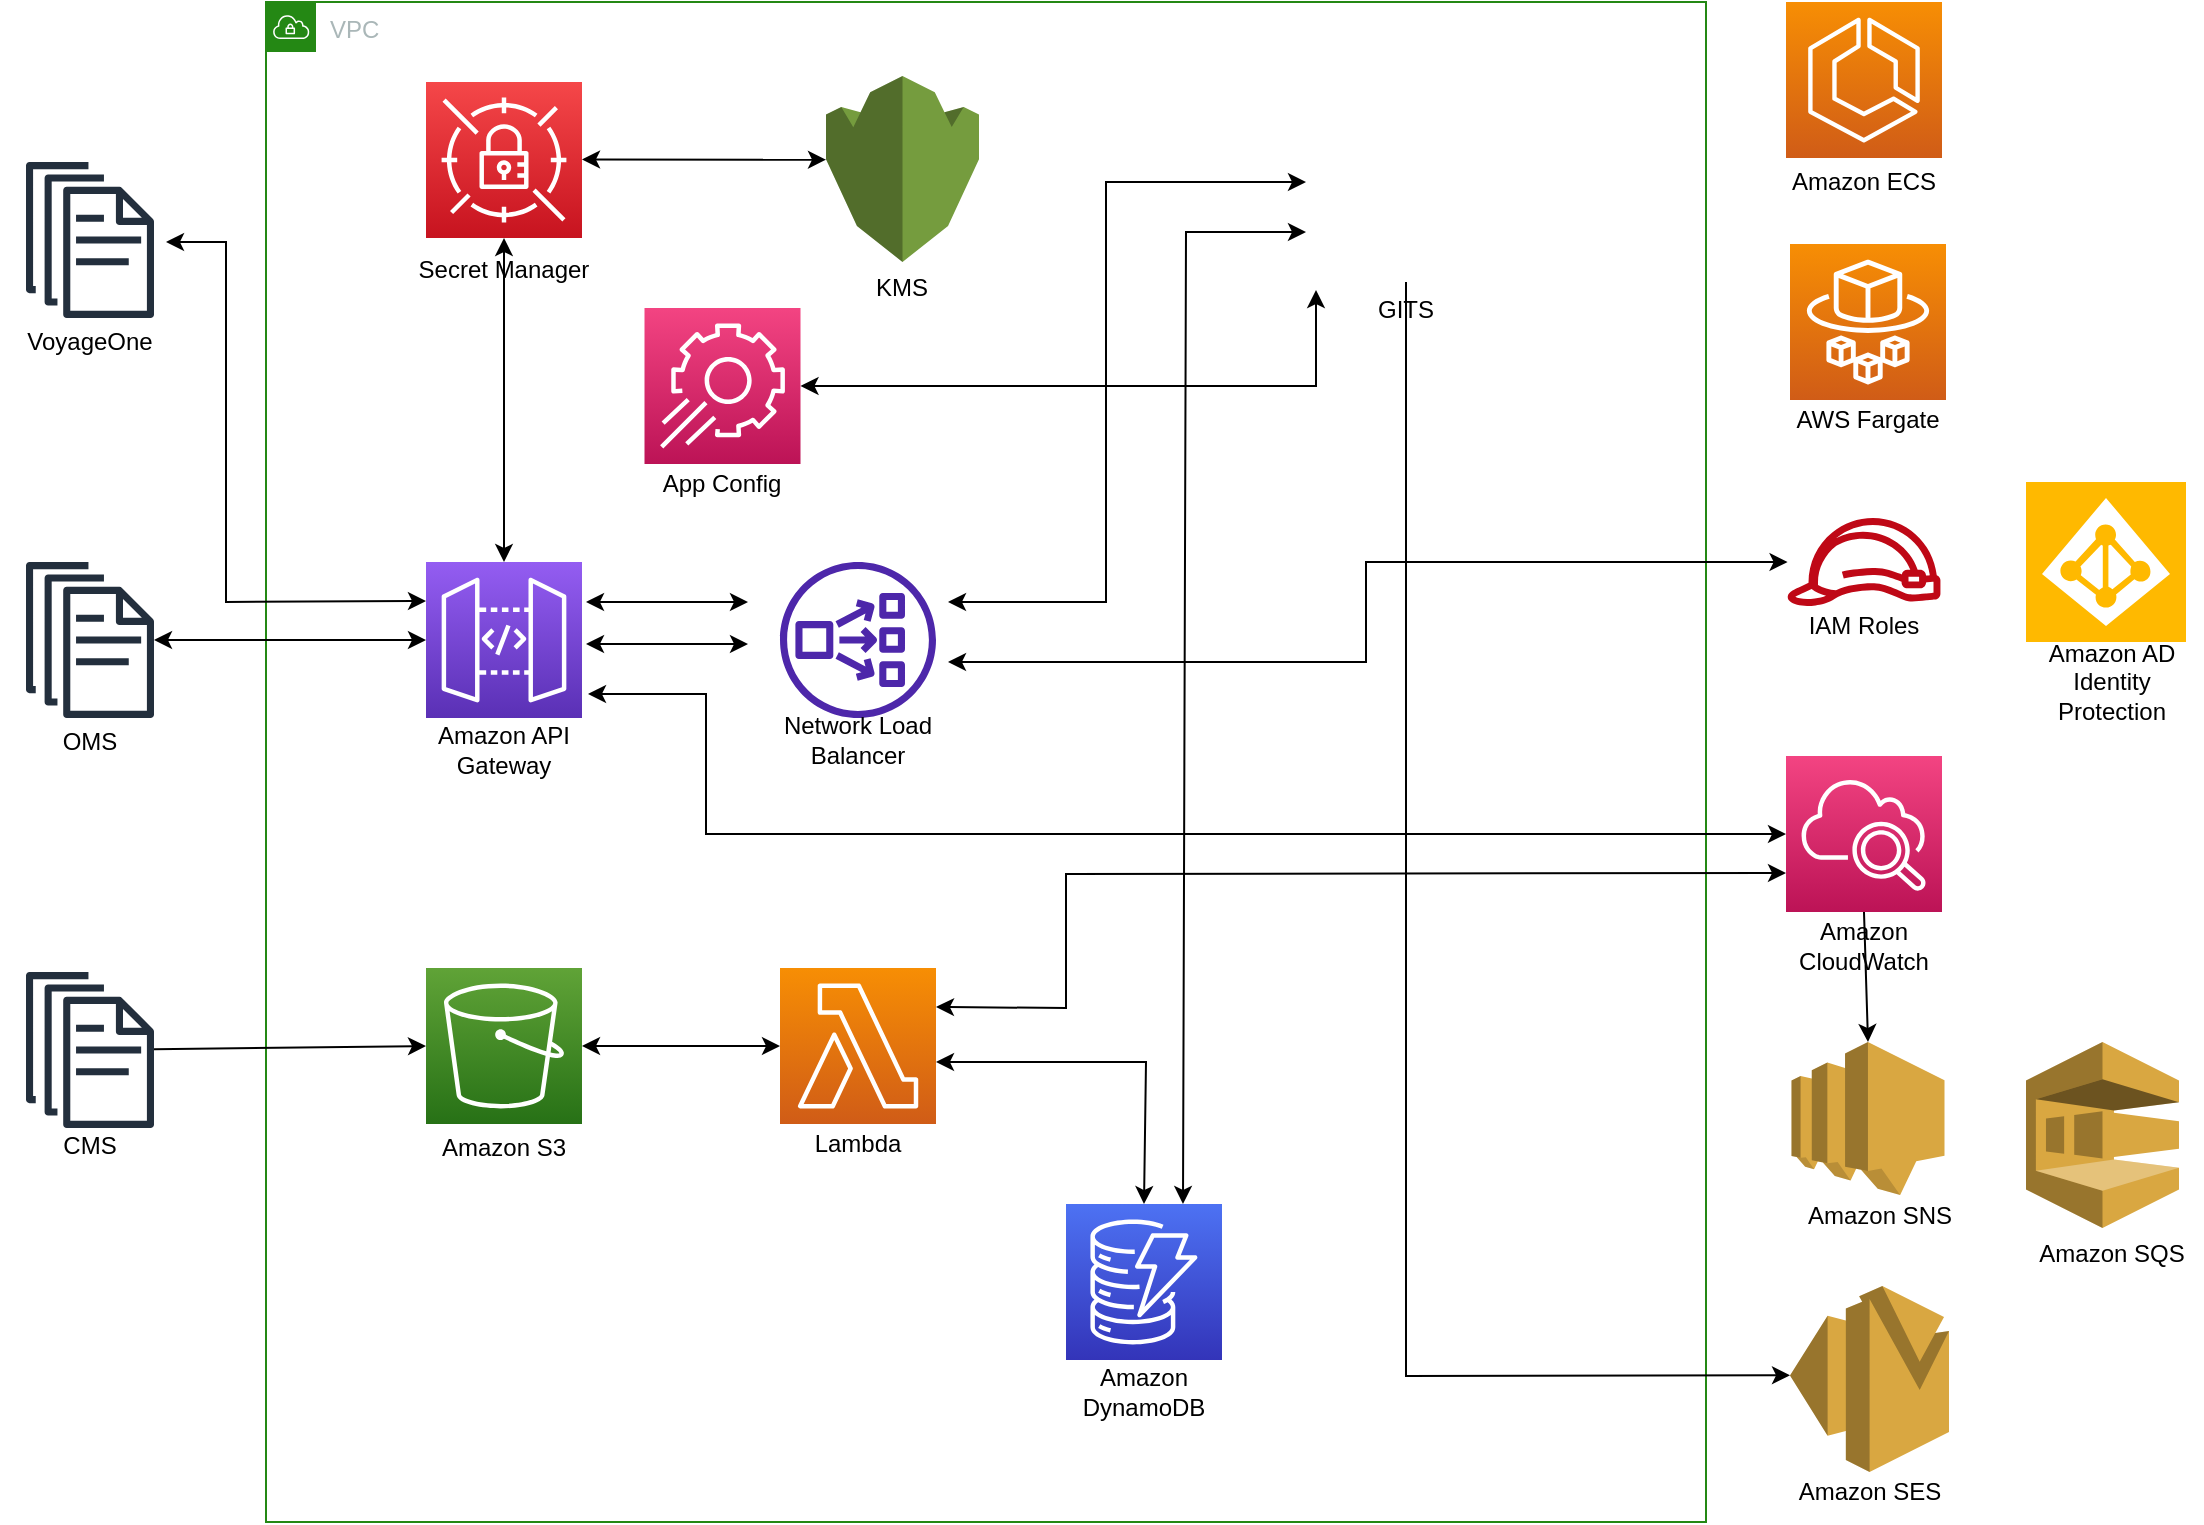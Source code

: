 <mxfile version="20.3.0" type="github">
  <diagram id="GOge8KaE7draZ93yZW2G" name="第 1 页">
    <mxGraphModel dx="3143" dy="1344" grid="1" gridSize="10" guides="1" tooltips="1" connect="1" arrows="1" fold="1" page="1" pageScale="1" pageWidth="850" pageHeight="1100" math="0" shadow="0">
      <root>
        <mxCell id="0" />
        <mxCell id="1" parent="0" />
        <mxCell id="2iRC5-7iKpfMeXqLxetu-1" value="VPC" style="points=[[0,0],[0.25,0],[0.5,0],[0.75,0],[1,0],[1,0.25],[1,0.5],[1,0.75],[1,1],[0.75,1],[0.5,1],[0.25,1],[0,1],[0,0.75],[0,0.5],[0,0.25]];outlineConnect=0;gradientColor=none;html=1;whiteSpace=wrap;fontSize=12;fontStyle=0;container=1;pointerEvents=0;collapsible=0;recursiveResize=0;shape=mxgraph.aws4.group;grIcon=mxgraph.aws4.group_vpc;strokeColor=#248814;fillColor=none;verticalAlign=top;align=left;spacingLeft=30;fontColor=#AAB7B8;dashed=0;" vertex="1" parent="1">
          <mxGeometry x="120" y="160" width="720" height="760" as="geometry" />
        </mxCell>
        <mxCell id="2iRC5-7iKpfMeXqLxetu-4" value="" style="sketch=0;points=[[0,0,0],[0.25,0,0],[0.5,0,0],[0.75,0,0],[1,0,0],[0,1,0],[0.25,1,0],[0.5,1,0],[0.75,1,0],[1,1,0],[0,0.25,0],[0,0.5,0],[0,0.75,0],[1,0.25,0],[1,0.5,0],[1,0.75,0]];outlineConnect=0;fontColor=#232F3E;gradientColor=#F54749;gradientDirection=north;fillColor=#C7131F;strokeColor=#ffffff;dashed=0;verticalLabelPosition=bottom;verticalAlign=top;align=center;html=1;fontSize=12;fontStyle=0;aspect=fixed;shape=mxgraph.aws4.resourceIcon;resIcon=mxgraph.aws4.secrets_manager;" vertex="1" parent="2iRC5-7iKpfMeXqLxetu-1">
          <mxGeometry x="80" y="40" width="78" height="78" as="geometry" />
        </mxCell>
        <mxCell id="2iRC5-7iKpfMeXqLxetu-5" value="Secret Manager" style="whiteSpace=wrap;html=1;fillColor=none;strokeColor=none;" vertex="1" parent="2iRC5-7iKpfMeXqLxetu-1">
          <mxGeometry x="74" y="124" width="90" height="20" as="geometry" />
        </mxCell>
        <mxCell id="2iRC5-7iKpfMeXqLxetu-6" value="" style="sketch=0;points=[[0,0,0],[0.25,0,0],[0.5,0,0],[0.75,0,0],[1,0,0],[0,1,0],[0.25,1,0],[0.5,1,0],[0.75,1,0],[1,1,0],[0,0.25,0],[0,0.5,0],[0,0.75,0],[1,0.25,0],[1,0.5,0],[1,0.75,0]];outlineConnect=0;fontColor=#232F3E;gradientColor=#60A337;gradientDirection=north;fillColor=#277116;strokeColor=#ffffff;dashed=0;verticalLabelPosition=bottom;verticalAlign=top;align=center;html=1;fontSize=12;fontStyle=0;aspect=fixed;shape=mxgraph.aws4.resourceIcon;resIcon=mxgraph.aws4.s3;" vertex="1" parent="2iRC5-7iKpfMeXqLxetu-1">
          <mxGeometry x="80" y="483" width="78" height="78" as="geometry" />
        </mxCell>
        <mxCell id="2iRC5-7iKpfMeXqLxetu-7" value="Amazon S3" style="whiteSpace=wrap;html=1;fillColor=none;strokeColor=none;" vertex="1" parent="2iRC5-7iKpfMeXqLxetu-1">
          <mxGeometry x="74" y="563" width="90" height="20" as="geometry" />
        </mxCell>
        <mxCell id="2iRC5-7iKpfMeXqLxetu-8" value="" style="sketch=0;points=[[0,0,0],[0.25,0,0],[0.5,0,0],[0.75,0,0],[1,0,0],[0,1,0],[0.25,1,0],[0.5,1,0],[0.75,1,0],[1,1,0],[0,0.25,0],[0,0.5,0],[0,0.75,0],[1,0.25,0],[1,0.5,0],[1,0.75,0]];outlineConnect=0;fontColor=#232F3E;gradientColor=#945DF2;gradientDirection=north;fillColor=#5A30B5;strokeColor=#ffffff;dashed=0;verticalLabelPosition=bottom;verticalAlign=top;align=center;html=1;fontSize=12;fontStyle=0;aspect=fixed;shape=mxgraph.aws4.resourceIcon;resIcon=mxgraph.aws4.api_gateway;" vertex="1" parent="2iRC5-7iKpfMeXqLxetu-1">
          <mxGeometry x="80" y="280" width="78" height="78" as="geometry" />
        </mxCell>
        <mxCell id="2iRC5-7iKpfMeXqLxetu-9" value="Amazon API&lt;br&gt;Gateway" style="whiteSpace=wrap;html=1;fillColor=none;strokeColor=none;" vertex="1" parent="2iRC5-7iKpfMeXqLxetu-1">
          <mxGeometry x="74" y="358" width="90" height="32" as="geometry" />
        </mxCell>
        <mxCell id="2iRC5-7iKpfMeXqLxetu-10" value="" style="sketch=0;outlineConnect=0;fontColor=#232F3E;gradientColor=none;fillColor=#4D27AA;strokeColor=none;dashed=0;verticalLabelPosition=bottom;verticalAlign=top;align=center;html=1;fontSize=12;fontStyle=0;aspect=fixed;pointerEvents=1;shape=mxgraph.aws4.network_load_balancer;" vertex="1" parent="2iRC5-7iKpfMeXqLxetu-1">
          <mxGeometry x="257" y="280" width="78" height="78" as="geometry" />
        </mxCell>
        <mxCell id="2iRC5-7iKpfMeXqLxetu-16" value="KMS" style="whiteSpace=wrap;html=1;fillColor=none;strokeColor=none;" vertex="1" parent="2iRC5-7iKpfMeXqLxetu-1">
          <mxGeometry x="273.25" y="133" width="90" height="20" as="geometry" />
        </mxCell>
        <mxCell id="2iRC5-7iKpfMeXqLxetu-24" value="" style="sketch=0;points=[[0,0,0],[0.25,0,0],[0.5,0,0],[0.75,0,0],[1,0,0],[0,1,0],[0.25,1,0],[0.5,1,0],[0.75,1,0],[1,1,0],[0,0.25,0],[0,0.5,0],[0,0.75,0],[1,0.25,0],[1,0.5,0],[1,0.75,0]];outlineConnect=0;fontColor=#232F3E;gradientColor=#4D72F3;gradientDirection=north;fillColor=#3334B9;strokeColor=#ffffff;dashed=0;verticalLabelPosition=bottom;verticalAlign=top;align=center;html=1;fontSize=12;fontStyle=0;aspect=fixed;shape=mxgraph.aws4.resourceIcon;resIcon=mxgraph.aws4.dynamodb;" vertex="1" parent="2iRC5-7iKpfMeXqLxetu-1">
          <mxGeometry x="400" y="601" width="78" height="78" as="geometry" />
        </mxCell>
        <mxCell id="2iRC5-7iKpfMeXqLxetu-25" value="" style="shape=image;html=1;verticalAlign=top;verticalLabelPosition=bottom;labelBackgroundColor=#ffffff;imageAspect=0;aspect=fixed;image=https://cdn0.iconfinder.com/data/icons/social-media-2104/24/social_media_social_media_logo_docker-128.png;fillColor=none;" vertex="1" parent="2iRC5-7iKpfMeXqLxetu-1">
          <mxGeometry x="520" y="40" width="100" height="100" as="geometry" />
        </mxCell>
        <mxCell id="2iRC5-7iKpfMeXqLxetu-26" value="" style="sketch=0;points=[[0,0,0],[0.25,0,0],[0.5,0,0],[0.75,0,0],[1,0,0],[0,1,0],[0.25,1,0],[0.5,1,0],[0.75,1,0],[1,1,0],[0,0.25,0],[0,0.5,0],[0,0.75,0],[1,0.25,0],[1,0.5,0],[1,0.75,0]];outlineConnect=0;fontColor=#232F3E;gradientColor=#F78E04;gradientDirection=north;fillColor=#D05C17;strokeColor=#ffffff;dashed=0;verticalLabelPosition=bottom;verticalAlign=top;align=center;html=1;fontSize=12;fontStyle=0;aspect=fixed;shape=mxgraph.aws4.resourceIcon;resIcon=mxgraph.aws4.lambda;" vertex="1" parent="2iRC5-7iKpfMeXqLxetu-1">
          <mxGeometry x="257" y="483" width="78" height="78" as="geometry" />
        </mxCell>
        <mxCell id="2iRC5-7iKpfMeXqLxetu-27" value="Lambda" style="whiteSpace=wrap;html=1;fillColor=none;strokeColor=none;" vertex="1" parent="2iRC5-7iKpfMeXqLxetu-1">
          <mxGeometry x="251" y="561" width="90" height="20" as="geometry" />
        </mxCell>
        <mxCell id="2iRC5-7iKpfMeXqLxetu-28" value="GITS" style="whiteSpace=wrap;html=1;fillColor=none;strokeColor=none;" vertex="1" parent="2iRC5-7iKpfMeXqLxetu-1">
          <mxGeometry x="525" y="144" width="90" height="20" as="geometry" />
        </mxCell>
        <mxCell id="2iRC5-7iKpfMeXqLxetu-31" value="Network Load Balancer" style="whiteSpace=wrap;html=1;fillColor=none;strokeColor=none;" vertex="1" parent="2iRC5-7iKpfMeXqLxetu-1">
          <mxGeometry x="251" y="358" width="90" height="22" as="geometry" />
        </mxCell>
        <mxCell id="2iRC5-7iKpfMeXqLxetu-32" value="Amazon DynamoDB" style="whiteSpace=wrap;html=1;fillColor=none;strokeColor=none;" vertex="1" parent="2iRC5-7iKpfMeXqLxetu-1">
          <mxGeometry x="394" y="679" width="90" height="32" as="geometry" />
        </mxCell>
        <mxCell id="2iRC5-7iKpfMeXqLxetu-51" value="" style="endArrow=classic;startArrow=classic;html=1;rounded=0;entryX=0.5;entryY=0;entryDx=0;entryDy=0;entryPerimeter=0;exitX=0.5;exitY=1;exitDx=0;exitDy=0;exitPerimeter=0;" edge="1" parent="2iRC5-7iKpfMeXqLxetu-1" source="2iRC5-7iKpfMeXqLxetu-4" target="2iRC5-7iKpfMeXqLxetu-8">
          <mxGeometry width="50" height="50" relative="1" as="geometry">
            <mxPoint x="150" y="190" as="sourcePoint" />
            <mxPoint x="286" y="190" as="targetPoint" />
          </mxGeometry>
        </mxCell>
        <mxCell id="2iRC5-7iKpfMeXqLxetu-52" value="" style="endArrow=classic;startArrow=classic;html=1;rounded=0;" edge="1" parent="2iRC5-7iKpfMeXqLxetu-1">
          <mxGeometry width="50" height="50" relative="1" as="geometry">
            <mxPoint x="160" y="300" as="sourcePoint" />
            <mxPoint x="241" y="300" as="targetPoint" />
          </mxGeometry>
        </mxCell>
        <mxCell id="2iRC5-7iKpfMeXqLxetu-54" value="" style="endArrow=classic;startArrow=classic;html=1;rounded=0;entryX=0;entryY=0.45;entryDx=0;entryDy=0;entryPerimeter=0;" edge="1" parent="2iRC5-7iKpfMeXqLxetu-1" target="2iRC5-7iKpfMeXqLxetu-55">
          <mxGeometry width="50" height="50" relative="1" as="geometry">
            <mxPoint x="158" y="78.71" as="sourcePoint" />
            <mxPoint x="257" y="79" as="targetPoint" />
          </mxGeometry>
        </mxCell>
        <mxCell id="2iRC5-7iKpfMeXqLxetu-55" value="" style="outlineConnect=0;dashed=0;verticalLabelPosition=bottom;verticalAlign=top;align=center;html=1;shape=mxgraph.aws3.kms;fillColor=#759C3E;gradientColor=none;" vertex="1" parent="2iRC5-7iKpfMeXqLxetu-1">
          <mxGeometry x="280" y="37" width="76.5" height="93" as="geometry" />
        </mxCell>
        <mxCell id="2iRC5-7iKpfMeXqLxetu-56" value="" style="endArrow=classic;startArrow=classic;html=1;rounded=0;entryX=0;entryY=0.5;entryDx=0;entryDy=0;" edge="1" parent="2iRC5-7iKpfMeXqLxetu-1" target="2iRC5-7iKpfMeXqLxetu-25">
          <mxGeometry width="50" height="50" relative="1" as="geometry">
            <mxPoint x="341" y="300" as="sourcePoint" />
            <mxPoint x="463" y="300.14" as="targetPoint" />
            <Array as="points">
              <mxPoint x="420" y="300" />
              <mxPoint x="420" y="90" />
            </Array>
          </mxGeometry>
        </mxCell>
        <mxCell id="2iRC5-7iKpfMeXqLxetu-58" value="" style="endArrow=classic;startArrow=classic;html=1;rounded=0;" edge="1" parent="2iRC5-7iKpfMeXqLxetu-1" target="2iRC5-7iKpfMeXqLxetu-11">
          <mxGeometry width="50" height="50" relative="1" as="geometry">
            <mxPoint x="341" y="330" as="sourcePoint" />
            <mxPoint x="463" y="330.14" as="targetPoint" />
            <Array as="points">
              <mxPoint x="550" y="330" />
              <mxPoint x="550" y="280" />
            </Array>
          </mxGeometry>
        </mxCell>
        <mxCell id="2iRC5-7iKpfMeXqLxetu-60" value="" style="endArrow=classic;startArrow=classic;html=1;rounded=0;exitX=1;exitY=0.5;exitDx=0;exitDy=0;exitPerimeter=0;" edge="1" parent="2iRC5-7iKpfMeXqLxetu-1" source="2iRC5-7iKpfMeXqLxetu-6" target="2iRC5-7iKpfMeXqLxetu-26">
          <mxGeometry width="50" height="50" relative="1" as="geometry">
            <mxPoint x="170" y="331" as="sourcePoint" />
            <mxPoint x="251" y="331" as="targetPoint" />
          </mxGeometry>
        </mxCell>
        <mxCell id="2iRC5-7iKpfMeXqLxetu-64" value="" style="endArrow=classic;startArrow=classic;html=1;rounded=0;entryX=0.5;entryY=0;entryDx=0;entryDy=0;entryPerimeter=0;" edge="1" parent="2iRC5-7iKpfMeXqLxetu-1" target="2iRC5-7iKpfMeXqLxetu-24">
          <mxGeometry width="50" height="50" relative="1" as="geometry">
            <mxPoint x="335" y="530" as="sourcePoint" />
            <mxPoint x="416.0" y="530" as="targetPoint" />
            <Array as="points">
              <mxPoint x="440" y="530" />
            </Array>
          </mxGeometry>
        </mxCell>
        <mxCell id="2iRC5-7iKpfMeXqLxetu-65" value="" style="endArrow=classic;startArrow=classic;html=1;rounded=0;entryX=0;entryY=0.75;entryDx=0;entryDy=0;exitX=0.75;exitY=0;exitDx=0;exitDy=0;exitPerimeter=0;" edge="1" parent="2iRC5-7iKpfMeXqLxetu-1" source="2iRC5-7iKpfMeXqLxetu-24" target="2iRC5-7iKpfMeXqLxetu-25">
          <mxGeometry width="50" height="50" relative="1" as="geometry">
            <mxPoint x="168" y="88.71" as="sourcePoint" />
            <mxPoint x="290" y="88.85" as="targetPoint" />
            <Array as="points">
              <mxPoint x="460" y="115" />
            </Array>
          </mxGeometry>
        </mxCell>
        <mxCell id="2iRC5-7iKpfMeXqLxetu-69" value="" style="sketch=0;points=[[0,0,0],[0.25,0,0],[0.5,0,0],[0.75,0,0],[1,0,0],[0,1,0],[0.25,1,0],[0.5,1,0],[0.75,1,0],[1,1,0],[0,0.25,0],[0,0.5,0],[0,0.75,0],[1,0.25,0],[1,0.5,0],[1,0.75,0]];points=[[0,0,0],[0.25,0,0],[0.5,0,0],[0.75,0,0],[1,0,0],[0,1,0],[0.25,1,0],[0.5,1,0],[0.75,1,0],[1,1,0],[0,0.25,0],[0,0.5,0],[0,0.75,0],[1,0.25,0],[1,0.5,0],[1,0.75,0]];outlineConnect=0;fontColor=#232F3E;gradientColor=#F34482;gradientDirection=north;fillColor=#BC1356;strokeColor=#ffffff;dashed=0;verticalLabelPosition=bottom;verticalAlign=top;align=center;html=1;fontSize=12;fontStyle=0;aspect=fixed;shape=mxgraph.aws4.resourceIcon;resIcon=mxgraph.aws4.app_config;" vertex="1" parent="2iRC5-7iKpfMeXqLxetu-1">
          <mxGeometry x="189.25" y="153" width="78" height="78" as="geometry" />
        </mxCell>
        <mxCell id="2iRC5-7iKpfMeXqLxetu-70" value="App Config" style="whiteSpace=wrap;html=1;fillColor=none;strokeColor=none;" vertex="1" parent="2iRC5-7iKpfMeXqLxetu-1">
          <mxGeometry x="183.25" y="231" width="90" height="20" as="geometry" />
        </mxCell>
        <mxCell id="2iRC5-7iKpfMeXqLxetu-72" value="" style="endArrow=classic;startArrow=classic;html=1;rounded=0;exitX=1;exitY=0.5;exitDx=0;exitDy=0;exitPerimeter=0;entryX=0;entryY=0;entryDx=0;entryDy=0;" edge="1" parent="2iRC5-7iKpfMeXqLxetu-1" source="2iRC5-7iKpfMeXqLxetu-69" target="2iRC5-7iKpfMeXqLxetu-28">
          <mxGeometry width="50" height="50" relative="1" as="geometry">
            <mxPoint x="500" y="340" as="sourcePoint" />
            <mxPoint x="550" y="290" as="targetPoint" />
            <Array as="points">
              <mxPoint x="525" y="192" />
            </Array>
          </mxGeometry>
        </mxCell>
        <mxCell id="2iRC5-7iKpfMeXqLxetu-11" value="" style="sketch=0;outlineConnect=0;fontColor=#232F3E;gradientColor=none;fillColor=#BF0816;strokeColor=none;dashed=0;verticalLabelPosition=bottom;verticalAlign=top;align=center;html=1;fontSize=12;fontStyle=0;aspect=fixed;pointerEvents=1;shape=mxgraph.aws4.role;" vertex="1" parent="1">
          <mxGeometry x="880" y="418" width="78" height="44" as="geometry" />
        </mxCell>
        <mxCell id="2iRC5-7iKpfMeXqLxetu-13" value="" style="sketch=0;points=[[0,0,0],[0.25,0,0],[0.5,0,0],[0.75,0,0],[1,0,0],[0,1,0],[0.25,1,0],[0.5,1,0],[0.75,1,0],[1,1,0],[0,0.25,0],[0,0.5,0],[0,0.75,0],[1,0.25,0],[1,0.5,0],[1,0.75,0]];points=[[0,0,0],[0.25,0,0],[0.5,0,0],[0.75,0,0],[1,0,0],[0,1,0],[0.25,1,0],[0.5,1,0],[0.75,1,0],[1,1,0],[0,0.25,0],[0,0.5,0],[0,0.75,0],[1,0.25,0],[1,0.5,0],[1,0.75,0]];outlineConnect=0;fontColor=#232F3E;gradientColor=#F34482;gradientDirection=north;fillColor=#BC1356;strokeColor=#ffffff;dashed=0;verticalLabelPosition=bottom;verticalAlign=top;align=center;html=1;fontSize=12;fontStyle=0;aspect=fixed;shape=mxgraph.aws4.resourceIcon;resIcon=mxgraph.aws4.cloudwatch_2;" vertex="1" parent="1">
          <mxGeometry x="880" y="537" width="78" height="78" as="geometry" />
        </mxCell>
        <mxCell id="2iRC5-7iKpfMeXqLxetu-18" value="" style="sketch=0;points=[[0,0,0],[0.25,0,0],[0.5,0,0],[0.75,0,0],[1,0,0],[0,1,0],[0.25,1,0],[0.5,1,0],[0.75,1,0],[1,1,0],[0,0.25,0],[0,0.5,0],[0,0.75,0],[1,0.25,0],[1,0.5,0],[1,0.75,0]];outlineConnect=0;fontColor=#232F3E;gradientColor=#F78E04;gradientDirection=north;fillColor=#D05C17;strokeColor=#ffffff;dashed=0;verticalLabelPosition=bottom;verticalAlign=top;align=center;html=1;fontSize=12;fontStyle=0;aspect=fixed;shape=mxgraph.aws4.resourceIcon;resIcon=mxgraph.aws4.ecs;" vertex="1" parent="1">
          <mxGeometry x="880" y="160" width="78" height="78" as="geometry" />
        </mxCell>
        <mxCell id="2iRC5-7iKpfMeXqLxetu-19" value="Amazon ECS" style="whiteSpace=wrap;html=1;fillColor=none;strokeColor=none;" vertex="1" parent="1">
          <mxGeometry x="874" y="240" width="90" height="20" as="geometry" />
        </mxCell>
        <mxCell id="2iRC5-7iKpfMeXqLxetu-20" value="" style="sketch=0;points=[[0,0,0],[0.25,0,0],[0.5,0,0],[0.75,0,0],[1,0,0],[0,1,0],[0.25,1,0],[0.5,1,0],[0.75,1,0],[1,1,0],[0,0.25,0],[0,0.5,0],[0,0.75,0],[1,0.25,0],[1,0.5,0],[1,0.75,0]];outlineConnect=0;fontColor=#232F3E;gradientColor=#F78E04;gradientDirection=north;fillColor=#D05C17;strokeColor=#ffffff;dashed=0;verticalLabelPosition=bottom;verticalAlign=top;align=center;html=1;fontSize=12;fontStyle=0;aspect=fixed;shape=mxgraph.aws4.resourceIcon;resIcon=mxgraph.aws4.fargate;" vertex="1" parent="1">
          <mxGeometry x="882" y="281" width="78" height="78" as="geometry" />
        </mxCell>
        <mxCell id="2iRC5-7iKpfMeXqLxetu-21" value="AWS Fargate" style="whiteSpace=wrap;html=1;fillColor=none;strokeColor=none;" vertex="1" parent="1">
          <mxGeometry x="876" y="359" width="90" height="20" as="geometry" />
        </mxCell>
        <mxCell id="2iRC5-7iKpfMeXqLxetu-22" value="IAM Roles" style="whiteSpace=wrap;html=1;fillColor=none;strokeColor=none;" vertex="1" parent="1">
          <mxGeometry x="874" y="462" width="90" height="20" as="geometry" />
        </mxCell>
        <mxCell id="2iRC5-7iKpfMeXqLxetu-23" value="Amazon CloudWatch" style="whiteSpace=wrap;html=1;fillColor=none;strokeColor=none;" vertex="1" parent="1">
          <mxGeometry x="874" y="617" width="90" height="30" as="geometry" />
        </mxCell>
        <mxCell id="2iRC5-7iKpfMeXqLxetu-29" value="" style="outlineConnect=0;dashed=0;verticalLabelPosition=bottom;verticalAlign=top;align=center;html=1;shape=mxgraph.aws3.ses;fillColor=#D9A741;gradientColor=none;" vertex="1" parent="1">
          <mxGeometry x="882" y="802" width="79.5" height="93" as="geometry" />
        </mxCell>
        <mxCell id="2iRC5-7iKpfMeXqLxetu-30" value="Amazon SES" style="whiteSpace=wrap;html=1;fillColor=none;strokeColor=none;" vertex="1" parent="1">
          <mxGeometry x="876.75" y="895" width="90" height="20" as="geometry" />
        </mxCell>
        <mxCell id="2iRC5-7iKpfMeXqLxetu-33" value="" style="outlineConnect=0;dashed=0;verticalLabelPosition=bottom;verticalAlign=top;align=center;html=1;shape=mxgraph.aws3.sns;fillColor=#D9A741;gradientColor=none;" vertex="1" parent="1">
          <mxGeometry x="882.75" y="680" width="76.5" height="76.5" as="geometry" />
        </mxCell>
        <mxCell id="2iRC5-7iKpfMeXqLxetu-36" value="Amazon SNS" style="whiteSpace=wrap;html=1;fillColor=none;strokeColor=none;" vertex="1" parent="1">
          <mxGeometry x="882" y="756.5" width="90" height="20" as="geometry" />
        </mxCell>
        <mxCell id="2iRC5-7iKpfMeXqLxetu-37" value="" style="outlineConnect=0;dashed=0;verticalLabelPosition=bottom;verticalAlign=top;align=center;html=1;shape=mxgraph.aws3.sqs;fillColor=#D9A741;gradientColor=none;" vertex="1" parent="1">
          <mxGeometry x="1000" y="680" width="76.5" height="93" as="geometry" />
        </mxCell>
        <mxCell id="2iRC5-7iKpfMeXqLxetu-38" value="Amazon SQS" style="whiteSpace=wrap;html=1;fillColor=none;strokeColor=none;" vertex="1" parent="1">
          <mxGeometry x="997.75" y="776" width="90" height="20" as="geometry" />
        </mxCell>
        <mxCell id="2iRC5-7iKpfMeXqLxetu-39" value="" style="sketch=0;aspect=fixed;html=1;points=[];align=center;image;fontSize=12;image=img/lib/mscae/Azure_AD_Identity_Protection.svg;fillColor=none;" vertex="1" parent="1">
          <mxGeometry x="1000" y="400" width="80" height="80" as="geometry" />
        </mxCell>
        <mxCell id="2iRC5-7iKpfMeXqLxetu-41" value="Amazon AD Identity Protection" style="whiteSpace=wrap;html=1;fillColor=none;strokeColor=none;" vertex="1" parent="1">
          <mxGeometry x="997.75" y="480" width="90" height="40" as="geometry" />
        </mxCell>
        <mxCell id="2iRC5-7iKpfMeXqLxetu-43" value="" style="sketch=0;outlineConnect=0;fontColor=#232F3E;gradientColor=none;fillColor=#232F3D;strokeColor=none;dashed=0;verticalLabelPosition=bottom;verticalAlign=top;align=center;html=1;fontSize=12;fontStyle=0;aspect=fixed;pointerEvents=1;shape=mxgraph.aws4.documents;" vertex="1" parent="1">
          <mxGeometry y="440" width="64" height="78" as="geometry" />
        </mxCell>
        <mxCell id="2iRC5-7iKpfMeXqLxetu-44" value="" style="sketch=0;outlineConnect=0;fontColor=#232F3E;gradientColor=none;fillColor=#232F3D;strokeColor=none;dashed=0;verticalLabelPosition=bottom;verticalAlign=top;align=center;html=1;fontSize=12;fontStyle=0;aspect=fixed;pointerEvents=1;shape=mxgraph.aws4.documents;" vertex="1" parent="1">
          <mxGeometry y="645" width="64" height="78" as="geometry" />
        </mxCell>
        <mxCell id="2iRC5-7iKpfMeXqLxetu-45" value="" style="sketch=0;outlineConnect=0;fontColor=#232F3E;gradientColor=none;fillColor=#232F3D;strokeColor=none;dashed=0;verticalLabelPosition=bottom;verticalAlign=top;align=center;html=1;fontSize=12;fontStyle=0;aspect=fixed;pointerEvents=1;shape=mxgraph.aws4.documents;" vertex="1" parent="1">
          <mxGeometry y="240" width="64" height="78" as="geometry" />
        </mxCell>
        <mxCell id="2iRC5-7iKpfMeXqLxetu-46" value="VoyageOne" style="whiteSpace=wrap;html=1;fillColor=none;strokeColor=none;" vertex="1" parent="1">
          <mxGeometry x="-13" y="320" width="90" height="20" as="geometry" />
        </mxCell>
        <mxCell id="2iRC5-7iKpfMeXqLxetu-47" value="OMS" style="whiteSpace=wrap;html=1;fillColor=none;strokeColor=none;" vertex="1" parent="1">
          <mxGeometry x="-13" y="520" width="90" height="20" as="geometry" />
        </mxCell>
        <mxCell id="2iRC5-7iKpfMeXqLxetu-48" value="CMS" style="whiteSpace=wrap;html=1;fillColor=none;strokeColor=none;" vertex="1" parent="1">
          <mxGeometry x="-13" y="721.5" width="90" height="20" as="geometry" />
        </mxCell>
        <mxCell id="2iRC5-7iKpfMeXqLxetu-50" value="" style="endArrow=classic;startArrow=classic;html=1;rounded=0;entryX=0;entryY=0.5;entryDx=0;entryDy=0;entryPerimeter=0;" edge="1" parent="1" source="2iRC5-7iKpfMeXqLxetu-43" target="2iRC5-7iKpfMeXqLxetu-8">
          <mxGeometry width="50" height="50" relative="1" as="geometry">
            <mxPoint x="500" y="520" as="sourcePoint" />
            <mxPoint x="550" y="470" as="targetPoint" />
          </mxGeometry>
        </mxCell>
        <mxCell id="2iRC5-7iKpfMeXqLxetu-53" value="" style="endArrow=classic;startArrow=classic;html=1;rounded=0;" edge="1" parent="1">
          <mxGeometry width="50" height="50" relative="1" as="geometry">
            <mxPoint x="280" y="481" as="sourcePoint" />
            <mxPoint x="361" y="481" as="targetPoint" />
          </mxGeometry>
        </mxCell>
        <mxCell id="2iRC5-7iKpfMeXqLxetu-59" value="" style="endArrow=classic;html=1;rounded=0;entryX=0;entryY=0.5;entryDx=0;entryDy=0;entryPerimeter=0;" edge="1" parent="1" source="2iRC5-7iKpfMeXqLxetu-44" target="2iRC5-7iKpfMeXqLxetu-6">
          <mxGeometry width="50" height="50" relative="1" as="geometry">
            <mxPoint x="390" y="620" as="sourcePoint" />
            <mxPoint x="440" y="570" as="targetPoint" />
          </mxGeometry>
        </mxCell>
        <mxCell id="2iRC5-7iKpfMeXqLxetu-61" value="" style="endArrow=classic;startArrow=classic;html=1;rounded=0;entryX=0;entryY=0.5;entryDx=0;entryDy=0;entryPerimeter=0;" edge="1" parent="1" target="2iRC5-7iKpfMeXqLxetu-13">
          <mxGeometry width="50" height="50" relative="1" as="geometry">
            <mxPoint x="281" y="506" as="sourcePoint" />
            <mxPoint x="362" y="506" as="targetPoint" />
            <Array as="points">
              <mxPoint x="340" y="506" />
              <mxPoint x="340" y="576" />
              <mxPoint x="580" y="576" />
            </Array>
          </mxGeometry>
        </mxCell>
        <mxCell id="2iRC5-7iKpfMeXqLxetu-62" value="" style="endArrow=classic;html=1;rounded=0;exitX=0.5;exitY=1;exitDx=0;exitDy=0;entryX=0;entryY=0.48;entryDx=0;entryDy=0;entryPerimeter=0;" edge="1" parent="1" source="2iRC5-7iKpfMeXqLxetu-25" target="2iRC5-7iKpfMeXqLxetu-29">
          <mxGeometry width="50" height="50" relative="1" as="geometry">
            <mxPoint x="690" y="620" as="sourcePoint" />
            <mxPoint x="740" y="570" as="targetPoint" />
            <Array as="points">
              <mxPoint x="690" y="847" />
            </Array>
          </mxGeometry>
        </mxCell>
        <mxCell id="2iRC5-7iKpfMeXqLxetu-63" value="" style="endArrow=classic;startArrow=classic;html=1;rounded=0;entryX=0;entryY=0.75;entryDx=0;entryDy=0;entryPerimeter=0;exitX=1;exitY=0.25;exitDx=0;exitDy=0;exitPerimeter=0;" edge="1" parent="1" source="2iRC5-7iKpfMeXqLxetu-26" target="2iRC5-7iKpfMeXqLxetu-13">
          <mxGeometry width="50" height="50" relative="1" as="geometry">
            <mxPoint x="455" y="690" as="sourcePoint" />
            <mxPoint x="536.0" y="690" as="targetPoint" />
            <Array as="points">
              <mxPoint x="520" y="663" />
              <mxPoint x="520" y="596" />
            </Array>
          </mxGeometry>
        </mxCell>
        <mxCell id="2iRC5-7iKpfMeXqLxetu-66" value="" style="endArrow=classic;startArrow=classic;html=1;rounded=0;entryX=0;entryY=0.25;entryDx=0;entryDy=0;entryPerimeter=0;" edge="1" parent="1" target="2iRC5-7iKpfMeXqLxetu-8">
          <mxGeometry width="50" height="50" relative="1" as="geometry">
            <mxPoint x="70" y="280" as="sourcePoint" />
            <mxPoint x="210" y="489.0" as="targetPoint" />
            <Array as="points">
              <mxPoint x="100" y="280" />
              <mxPoint x="100" y="460" />
            </Array>
          </mxGeometry>
        </mxCell>
        <mxCell id="2iRC5-7iKpfMeXqLxetu-68" value="" style="endArrow=classic;html=1;rounded=0;exitX=0.5;exitY=1;exitDx=0;exitDy=0;exitPerimeter=0;entryX=0.5;entryY=0;entryDx=0;entryDy=0;entryPerimeter=0;" edge="1" parent="1" source="2iRC5-7iKpfMeXqLxetu-13" target="2iRC5-7iKpfMeXqLxetu-33">
          <mxGeometry width="50" height="50" relative="1" as="geometry">
            <mxPoint x="620" y="610" as="sourcePoint" />
            <mxPoint x="670" y="560" as="targetPoint" />
          </mxGeometry>
        </mxCell>
      </root>
    </mxGraphModel>
  </diagram>
</mxfile>

